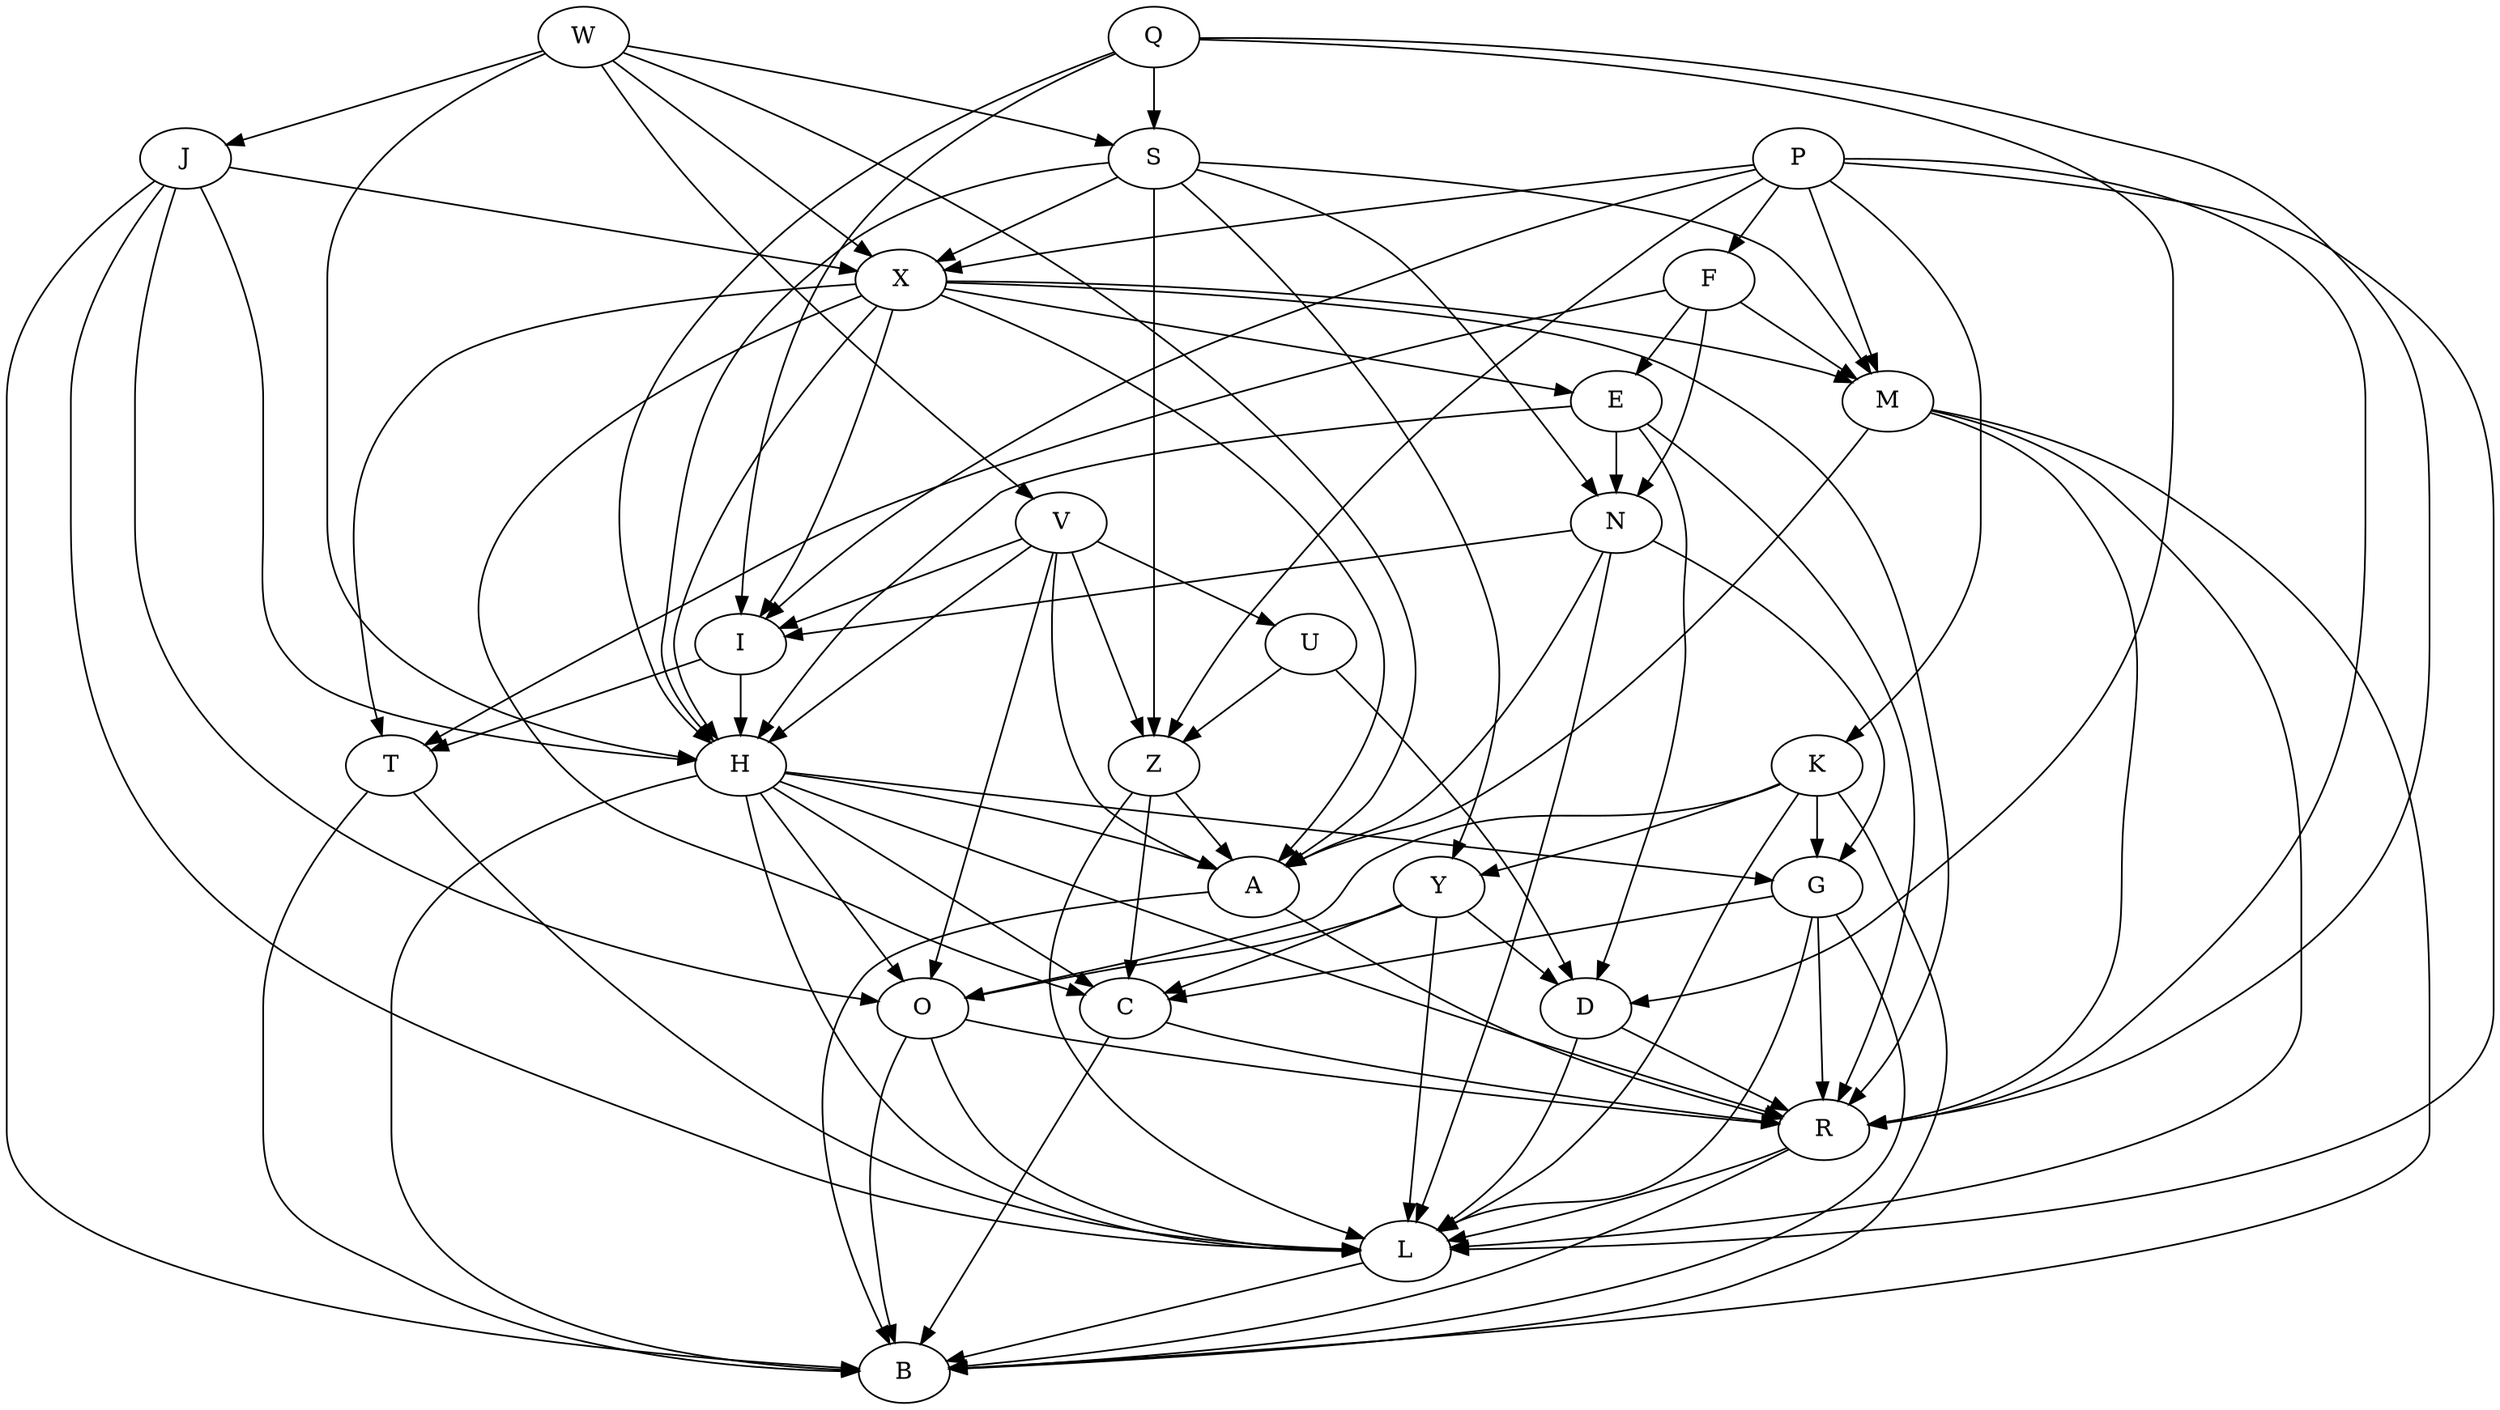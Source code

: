digraph {
    P -> F;
    F -> M;
    Q -> S;
    K -> G;
    W -> X;
    V -> I;
    S -> Y;
    U -> D;
    J -> B;
    Z -> C;
    Y -> D;
    X -> A;
    E -> N;
    M -> B;
    N -> I;
    I -> T;
    H -> A;
    A -> B;
    O -> L;
    T -> L;
    D -> R;
    G -> L;
    C -> R;
    R -> L;
    L -> B;
    O -> R;
    Q -> I;
    M -> L;
    R -> B;
    J -> O;
    O -> B;
    Y -> L;
    G -> R;
    P -> Z;
    K -> Y;
    X -> I;
    E -> H;
    I -> H;
    P -> K;
    G -> B;
    H -> L;
    X -> C;
    P -> X;
    X -> M;
    Q -> H;
    S -> Z;
    C -> B;
    N -> A;
    M -> R;
    X -> E;
    P -> L;
    H -> G;
    E -> D;
    D -> L;
    W -> A;
    S -> X;
    V -> O;
    H -> B;
    T -> B;
    Y -> C;
    A -> R;
    N -> L;
    V -> Z;
    W -> V;
    S -> M;
    Z -> A;
    W -> S;
    Q -> R;
    N -> G;
    Z -> L;
    K -> O;
    X -> R;
    V -> H;
    P -> R;
    M -> A;
    K -> L;
    P -> M;
    F -> N;
    W -> H;
    K -> B;
    H -> C;
    X -> H;
    V -> U;
    S -> H;
    J -> X;
    S -> N;
    V -> A;
    H -> O;
    Y -> O;
    H -> R;
    X -> T;
    J -> H;
    G -> C;
    E -> R;
    W -> J;
    F -> E;
    P -> I;
    F -> T;
    J -> L;
    U -> Z;
    Q -> D;
}
